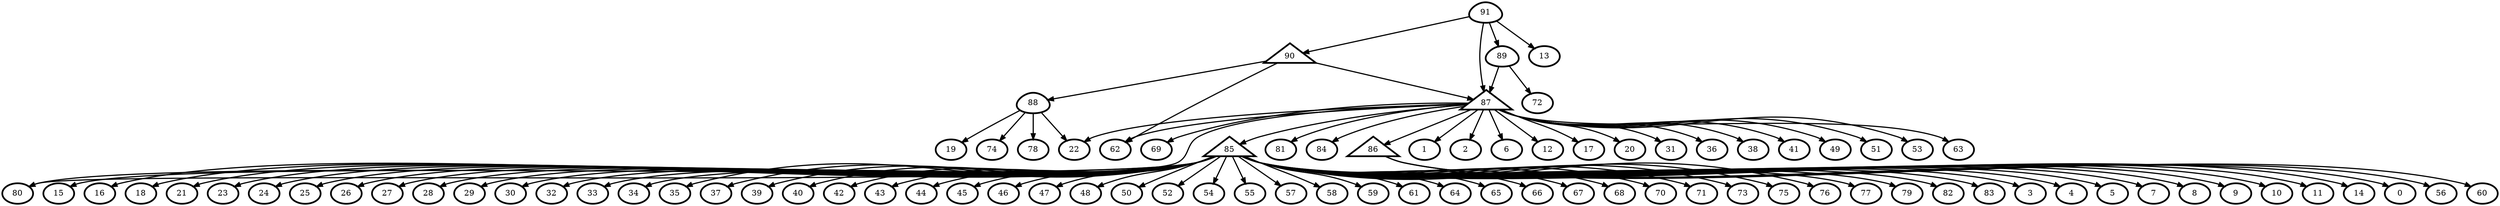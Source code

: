 digraph G {
    0 [penwidth=3,label="0"]
    1 [penwidth=3,label="1"]
    2 [penwidth=3,label="2"]
    3 [penwidth=3,label="3"]
    4 [penwidth=3,label="4"]
    5 [penwidth=3,label="5"]
    6 [penwidth=3,label="6"]
    7 [penwidth=3,label="7"]
    8 [penwidth=3,label="8"]
    9 [penwidth=3,label="9"]
    10 [penwidth=3,label="10"]
    11 [penwidth=3,label="11"]
    12 [penwidth=3,label="12"]
    13 [penwidth=3,label="13"]
    14 [penwidth=3,label="14"]
    15 [penwidth=3,label="15"]
    16 [penwidth=3,label="16"]
    17 [penwidth=3,label="17"]
    18 [penwidth=3,label="18"]
    19 [penwidth=3,label="19"]
    20 [penwidth=3,label="20"]
    21 [penwidth=3,label="21"]
    22 [penwidth=3,label="22"]
    23 [penwidth=3,label="23"]
    24 [penwidth=3,label="24"]
    25 [penwidth=3,label="25"]
    26 [penwidth=3,label="26"]
    27 [penwidth=3,label="27"]
    28 [penwidth=3,label="28"]
    29 [penwidth=3,label="29"]
    30 [penwidth=3,label="30"]
    31 [penwidth=3,label="31"]
    32 [penwidth=3,label="32"]
    33 [penwidth=3,label="33"]
    34 [penwidth=3,label="34"]
    35 [penwidth=3,label="35"]
    36 [penwidth=3,label="36"]
    37 [penwidth=3,label="37"]
    38 [penwidth=3,label="38"]
    39 [penwidth=3,label="39"]
    40 [penwidth=3,label="40"]
    41 [penwidth=3,label="41"]
    42 [penwidth=3,label="42"]
    43 [penwidth=3,label="43"]
    44 [penwidth=3,label="44"]
    45 [penwidth=3,label="45"]
    46 [penwidth=3,label="46"]
    47 [penwidth=3,label="47"]
    48 [penwidth=3,label="48"]
    49 [penwidth=3,label="49"]
    50 [penwidth=3,label="50"]
    51 [penwidth=3,label="51"]
    52 [penwidth=3,label="52"]
    53 [penwidth=3,label="53"]
    54 [penwidth=3,label="54"]
    55 [penwidth=3,label="55"]
    56 [penwidth=3,label="56"]
    57 [penwidth=3,label="57"]
    58 [penwidth=3,label="58"]
    59 [penwidth=3,label="59"]
    60 [penwidth=3,label="60"]
    61 [penwidth=3,label="61"]
    62 [penwidth=3,label="62"]
    63 [penwidth=3,label="63"]
    64 [penwidth=3,label="64"]
    65 [penwidth=3,label="65"]
    66 [penwidth=3,label="66"]
    67 [penwidth=3,label="67"]
    68 [penwidth=3,label="68"]
    69 [penwidth=3,label="69"]
    70 [penwidth=3,label="70"]
    71 [penwidth=3,label="71"]
    72 [penwidth=3,label="72"]
    73 [penwidth=3,label="73"]
    74 [penwidth=3,label="74"]
    75 [penwidth=3,label="75"]
    76 [penwidth=3,label="76"]
    77 [penwidth=3,label="77"]
    78 [penwidth=3,label="78"]
    79 [penwidth=3,label="79"]
    80 [penwidth=3,label="80"]
    81 [penwidth=3,label="81"]
    82 [penwidth=3,label="82"]
    83 [penwidth=3,label="83"]
    84 [penwidth=3,label="84"]
    85 [penwidth=3,label="88",shape = "egg"]
    86 [penwidth=3,label="89",shape = "egg"]
    87 [penwidth=3,label="85",shape = "triangle"]
    88 [penwidth=3,label="86",shape = "triangle"]
    89 [penwidth=3,label="87",shape = "triangle"]
    90 [penwidth=3,label="90",shape = "triangle"]
    91 [penwidth=3,label="91",shape = "egg"]

    87 -> 73 [penwidth=2]
    87 -> 50 [penwidth=2]
    87 -> 34 [penwidth=2]
    87 -> 42 [penwidth=2]
    87 -> 25 [penwidth=2]
    87 -> 28 [penwidth=2]
    87 -> 58 [penwidth=2]
    87 -> 18 [penwidth=2]
    87 -> 14 [penwidth=2]
    87 -> 11 [penwidth=2]
    87 -> 29 [penwidth=2]
    87 -> 35 [penwidth=2]
    87 -> 26 [penwidth=2]
    87 -> 59 [penwidth=2]
    87 -> 64 [penwidth=2]
    87 -> 52 [penwidth=2]
    87 -> 68 [penwidth=2]
    87 -> 37 [penwidth=2]
    87 -> 46 [penwidth=2]
    87 -> 8 [penwidth=2]
    87 -> 70 [penwidth=2]
    87 -> 40 [penwidth=2]
    87 -> 4 [penwidth=2]
    87 -> 21 [penwidth=2]
    87 -> 75 [penwidth=2]
    87 -> 83 [penwidth=2]
    87 -> 27 [penwidth=2]
    87 -> 9 [penwidth=2]
    87 -> 16 [penwidth=2]
    87 -> 80 [penwidth=2]
    87 -> 30 [penwidth=2]
    87 -> 45 [penwidth=2]
    87 -> 47 [penwidth=2]
    87 -> 77 [penwidth=2]
    87 -> 66 [penwidth=2]
    87 -> 44 [penwidth=2]
    87 -> 48 [penwidth=2]
    87 -> 57 [penwidth=2]
    87 -> 39 [penwidth=2]
    87 -> 82 [penwidth=2]
    87 -> 5 [penwidth=2]
    87 -> 10 [penwidth=2]
    87 -> 79 [penwidth=2]
    87 -> 24 [penwidth=2]
    87 -> 32 [penwidth=2]
    87 -> 23 [penwidth=2]
    87 -> 7 [penwidth=2]
    87 -> 43 [penwidth=2]
    87 -> 3 [penwidth=2]
    87 -> 55 [penwidth=2]
    87 -> 65 [penwidth=2]
    87 -> 33 [penwidth=2]
    87 -> 15 [penwidth=2]
    87 -> 76 [penwidth=2]
    87 -> 61 [penwidth=2]
    87 -> 67 [penwidth=2]
    87 -> 54 [penwidth=2]
    87 -> 71 [penwidth=2]
    88 -> 60 [penwidth=2]
    88 -> 0 [penwidth=2]
    88 -> 56 [penwidth=2]
    89 -> 69 [penwidth=2]
    89 -> 84 [penwidth=2]
    89 -> 6 [penwidth=2]
    89 -> 2 [penwidth=2]
    89 -> 41 [penwidth=2]
    89 -> 88 [penwidth=2]
    89 -> 12 [penwidth=2]
    89 -> 17 [penwidth=2]
    89 -> 31 [penwidth=2]
    89 -> 1 [penwidth=2]
    89 -> 49 [penwidth=2]
    89 -> 53 [penwidth=2]
    89 -> 63 [penwidth=2]
    89 -> 38 [penwidth=2]
    89 -> 80 [penwidth=2]
    89 -> 81 [penwidth=2]
    89 -> 20 [penwidth=2]
    89 -> 36 [penwidth=2]
    89 -> 62 [penwidth=2]
    89 -> 22 [penwidth=2]
    89 -> 51 [penwidth=2]
    89 -> 87 [penwidth=2]
    85 -> 78 [penwidth=2]
    85 -> 74 [penwidth=2]
    85 -> 22 [penwidth=2]
    85 -> 19 [penwidth=2]
    86 -> 89 [penwidth=2]
    86 -> 72 [penwidth=2]
    90 -> 85 [penwidth=2]
    90 -> 89 [penwidth=2]
    90 -> 62 [penwidth=2]
    91 -> 89 [penwidth=2]
    91 -> 90 [penwidth=2]
    91 -> 13 [penwidth=2]
    91 -> 86 [penwidth=2]
}